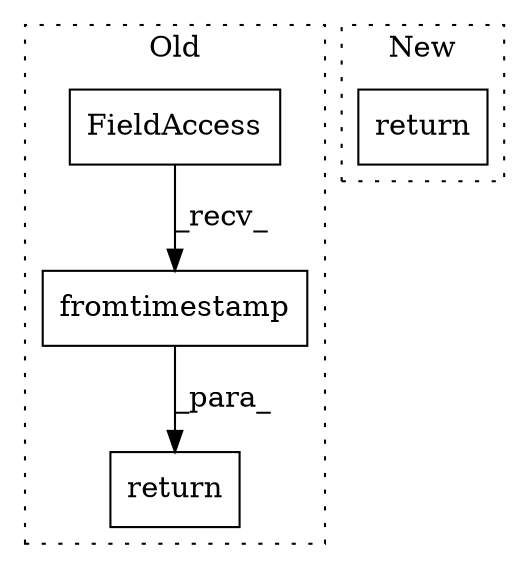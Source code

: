 digraph G {
subgraph cluster0 {
1 [label="fromtimestamp" a="32" s="2117,2144" l="14,1" shape="box"];
3 [label="FieldAccess" a="22" s="2099" l="17" shape="box"];
4 [label="return" a="41" s="2291" l="12" shape="box"];
label = "Old";
style="dotted";
}
subgraph cluster1 {
2 [label="return" a="41" s="2393" l="12" shape="box"];
label = "New";
style="dotted";
}
1 -> 4 [label="_para_"];
3 -> 1 [label="_recv_"];
}